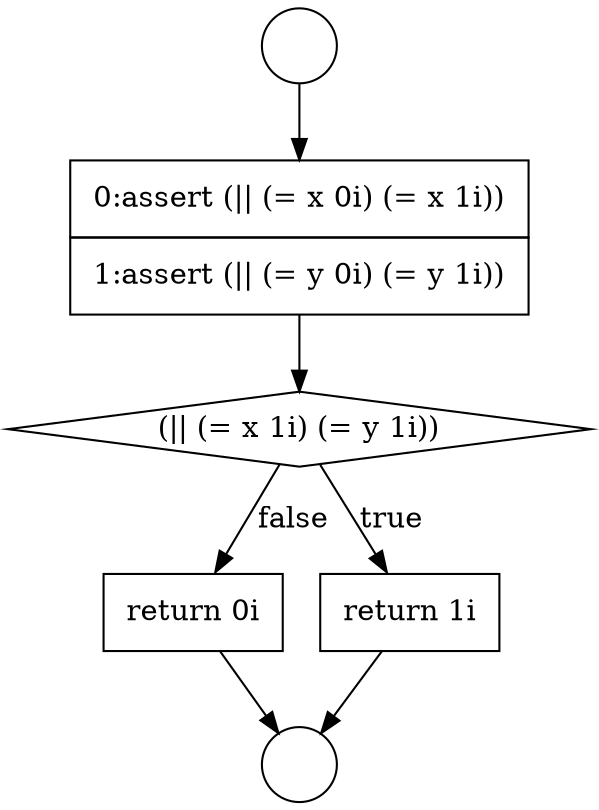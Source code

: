 digraph {
  node206 [shape=diamond, label=<<font color="black">(|| (= x 1i) (= y 1i))</font>> color="black" fillcolor="white" style=filled]
  node205 [shape=none, margin=0, label=<<font color="black">
    <table border="0" cellborder="1" cellspacing="0" cellpadding="10">
      <tr><td align="left">0:assert (|| (= x 0i) (= x 1i))</td></tr>
      <tr><td align="left">1:assert (|| (= y 0i) (= y 1i))</td></tr>
    </table>
  </font>> color="black" fillcolor="white" style=filled]
  node204 [shape=circle label=" " color="black" fillcolor="white" style=filled]
  node208 [shape=none, margin=0, label=<<font color="black">
    <table border="0" cellborder="1" cellspacing="0" cellpadding="10">
      <tr><td align="left">return 0i</td></tr>
    </table>
  </font>> color="black" fillcolor="white" style=filled]
  node203 [shape=circle label=" " color="black" fillcolor="white" style=filled]
  node207 [shape=none, margin=0, label=<<font color="black">
    <table border="0" cellborder="1" cellspacing="0" cellpadding="10">
      <tr><td align="left">return 1i</td></tr>
    </table>
  </font>> color="black" fillcolor="white" style=filled]
  node205 -> node206 [ color="black"]
  node203 -> node205 [ color="black"]
  node207 -> node204 [ color="black"]
  node208 -> node204 [ color="black"]
  node206 -> node207 [label=<<font color="black">true</font>> color="black"]
  node206 -> node208 [label=<<font color="black">false</font>> color="black"]
}

